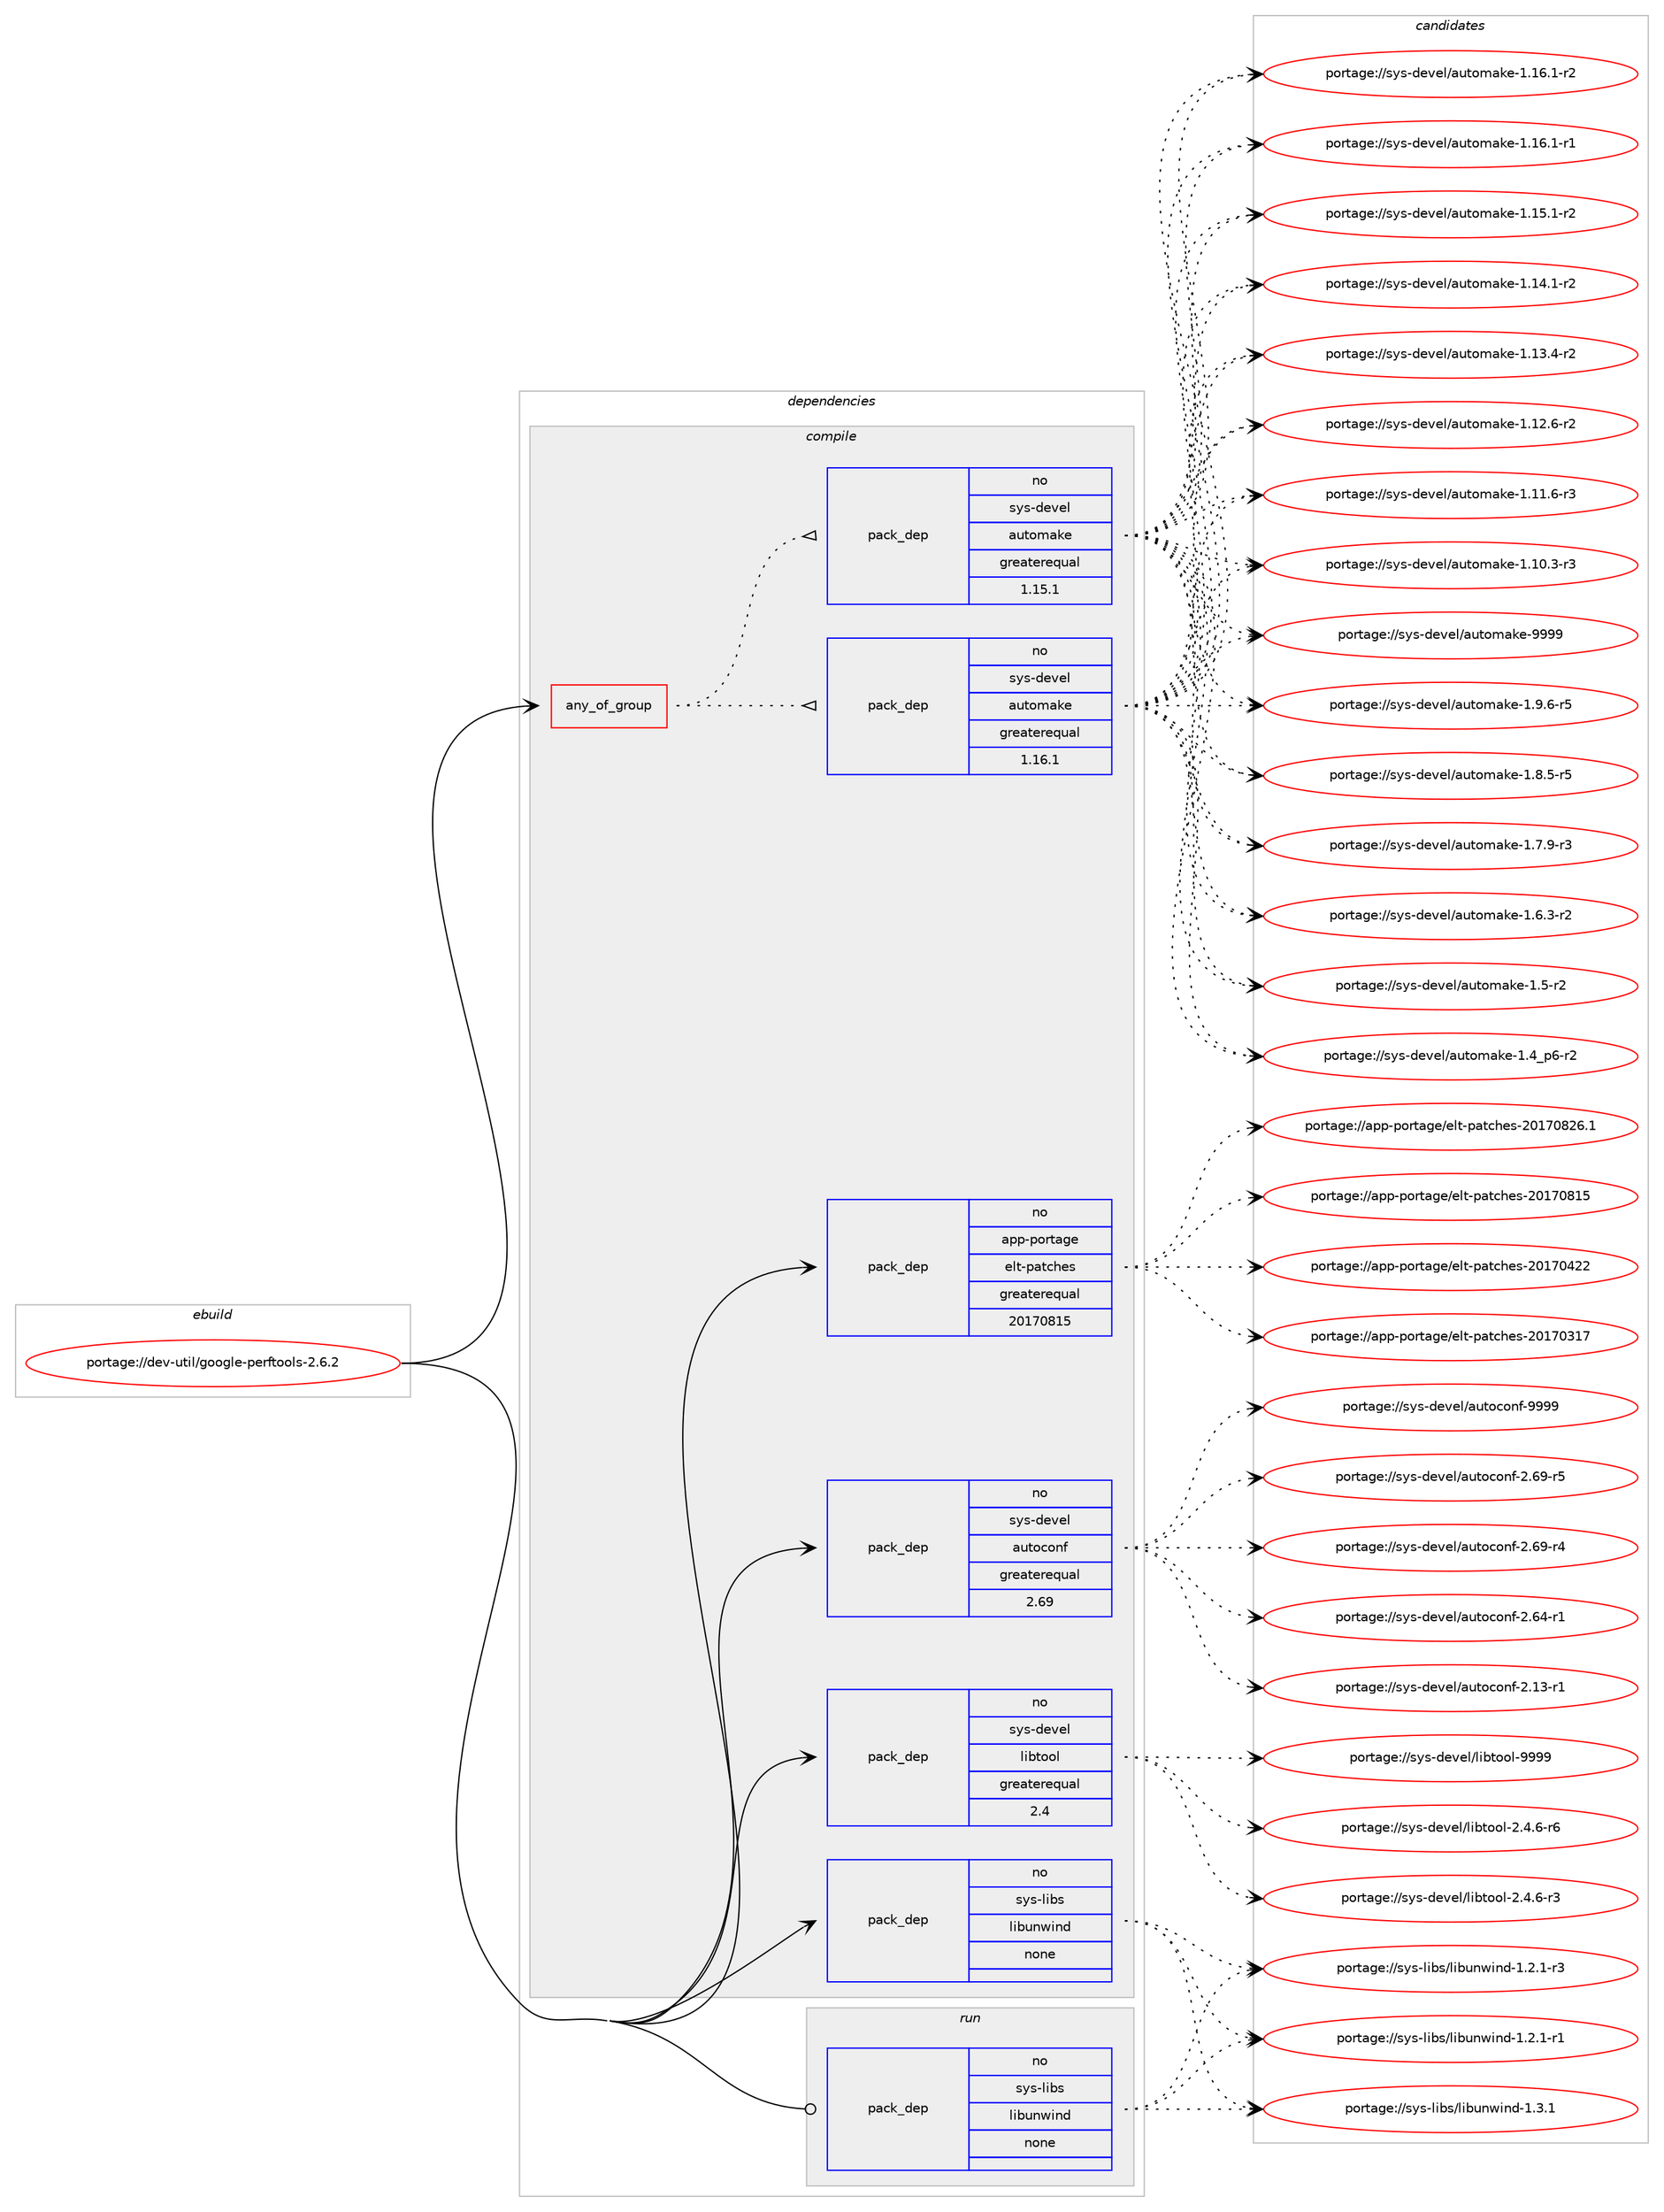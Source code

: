 digraph prolog {

# *************
# Graph options
# *************

newrank=true;
concentrate=true;
compound=true;
graph [rankdir=LR,fontname=Helvetica,fontsize=10,ranksep=1.5];#, ranksep=2.5, nodesep=0.2];
edge  [arrowhead=vee];
node  [fontname=Helvetica,fontsize=10];

# **********
# The ebuild
# **********

subgraph cluster_leftcol {
color=gray;
label=<<i>ebuild</i>>;
id [label="portage://dev-util/google-perftools-2.6.2", color=red, width=4, href="../dev-util/google-perftools-2.6.2.svg"];
}

# ****************
# The dependencies
# ****************

subgraph cluster_midcol {
color=gray;
label=<<i>dependencies</i>>;
subgraph cluster_compile {
fillcolor="#eeeeee";
style=filled;
label=<<i>compile</i>>;
subgraph any4426 {
dependency301131 [label=<<TABLE BORDER="0" CELLBORDER="1" CELLSPACING="0" CELLPADDING="4"><TR><TD CELLPADDING="10">any_of_group</TD></TR></TABLE>>, shape=none, color=red];subgraph pack234138 {
dependency301132 [label=<<TABLE BORDER="0" CELLBORDER="1" CELLSPACING="0" CELLPADDING="4" WIDTH="220"><TR><TD ROWSPAN="6" CELLPADDING="30">pack_dep</TD></TR><TR><TD WIDTH="110">no</TD></TR><TR><TD>sys-devel</TD></TR><TR><TD>automake</TD></TR><TR><TD>greaterequal</TD></TR><TR><TD>1.16.1</TD></TR></TABLE>>, shape=none, color=blue];
}
dependency301131:e -> dependency301132:w [weight=20,style="dotted",arrowhead="oinv"];
subgraph pack234139 {
dependency301133 [label=<<TABLE BORDER="0" CELLBORDER="1" CELLSPACING="0" CELLPADDING="4" WIDTH="220"><TR><TD ROWSPAN="6" CELLPADDING="30">pack_dep</TD></TR><TR><TD WIDTH="110">no</TD></TR><TR><TD>sys-devel</TD></TR><TR><TD>automake</TD></TR><TR><TD>greaterequal</TD></TR><TR><TD>1.15.1</TD></TR></TABLE>>, shape=none, color=blue];
}
dependency301131:e -> dependency301133:w [weight=20,style="dotted",arrowhead="oinv"];
}
id:e -> dependency301131:w [weight=20,style="solid",arrowhead="vee"];
subgraph pack234140 {
dependency301134 [label=<<TABLE BORDER="0" CELLBORDER="1" CELLSPACING="0" CELLPADDING="4" WIDTH="220"><TR><TD ROWSPAN="6" CELLPADDING="30">pack_dep</TD></TR><TR><TD WIDTH="110">no</TD></TR><TR><TD>app-portage</TD></TR><TR><TD>elt-patches</TD></TR><TR><TD>greaterequal</TD></TR><TR><TD>20170815</TD></TR></TABLE>>, shape=none, color=blue];
}
id:e -> dependency301134:w [weight=20,style="solid",arrowhead="vee"];
subgraph pack234141 {
dependency301135 [label=<<TABLE BORDER="0" CELLBORDER="1" CELLSPACING="0" CELLPADDING="4" WIDTH="220"><TR><TD ROWSPAN="6" CELLPADDING="30">pack_dep</TD></TR><TR><TD WIDTH="110">no</TD></TR><TR><TD>sys-devel</TD></TR><TR><TD>autoconf</TD></TR><TR><TD>greaterequal</TD></TR><TR><TD>2.69</TD></TR></TABLE>>, shape=none, color=blue];
}
id:e -> dependency301135:w [weight=20,style="solid",arrowhead="vee"];
subgraph pack234142 {
dependency301136 [label=<<TABLE BORDER="0" CELLBORDER="1" CELLSPACING="0" CELLPADDING="4" WIDTH="220"><TR><TD ROWSPAN="6" CELLPADDING="30">pack_dep</TD></TR><TR><TD WIDTH="110">no</TD></TR><TR><TD>sys-devel</TD></TR><TR><TD>libtool</TD></TR><TR><TD>greaterequal</TD></TR><TR><TD>2.4</TD></TR></TABLE>>, shape=none, color=blue];
}
id:e -> dependency301136:w [weight=20,style="solid",arrowhead="vee"];
subgraph pack234143 {
dependency301137 [label=<<TABLE BORDER="0" CELLBORDER="1" CELLSPACING="0" CELLPADDING="4" WIDTH="220"><TR><TD ROWSPAN="6" CELLPADDING="30">pack_dep</TD></TR><TR><TD WIDTH="110">no</TD></TR><TR><TD>sys-libs</TD></TR><TR><TD>libunwind</TD></TR><TR><TD>none</TD></TR><TR><TD></TD></TR></TABLE>>, shape=none, color=blue];
}
id:e -> dependency301137:w [weight=20,style="solid",arrowhead="vee"];
}
subgraph cluster_compileandrun {
fillcolor="#eeeeee";
style=filled;
label=<<i>compile and run</i>>;
}
subgraph cluster_run {
fillcolor="#eeeeee";
style=filled;
label=<<i>run</i>>;
subgraph pack234144 {
dependency301138 [label=<<TABLE BORDER="0" CELLBORDER="1" CELLSPACING="0" CELLPADDING="4" WIDTH="220"><TR><TD ROWSPAN="6" CELLPADDING="30">pack_dep</TD></TR><TR><TD WIDTH="110">no</TD></TR><TR><TD>sys-libs</TD></TR><TR><TD>libunwind</TD></TR><TR><TD>none</TD></TR><TR><TD></TD></TR></TABLE>>, shape=none, color=blue];
}
id:e -> dependency301138:w [weight=20,style="solid",arrowhead="odot"];
}
}

# **************
# The candidates
# **************

subgraph cluster_choices {
rank=same;
color=gray;
label=<<i>candidates</i>>;

subgraph choice234138 {
color=black;
nodesep=1;
choice115121115451001011181011084797117116111109971071014557575757 [label="portage://sys-devel/automake-9999", color=red, width=4,href="../sys-devel/automake-9999.svg"];
choice115121115451001011181011084797117116111109971071014549465746544511453 [label="portage://sys-devel/automake-1.9.6-r5", color=red, width=4,href="../sys-devel/automake-1.9.6-r5.svg"];
choice115121115451001011181011084797117116111109971071014549465646534511453 [label="portage://sys-devel/automake-1.8.5-r5", color=red, width=4,href="../sys-devel/automake-1.8.5-r5.svg"];
choice115121115451001011181011084797117116111109971071014549465546574511451 [label="portage://sys-devel/automake-1.7.9-r3", color=red, width=4,href="../sys-devel/automake-1.7.9-r3.svg"];
choice115121115451001011181011084797117116111109971071014549465446514511450 [label="portage://sys-devel/automake-1.6.3-r2", color=red, width=4,href="../sys-devel/automake-1.6.3-r2.svg"];
choice11512111545100101118101108479711711611110997107101454946534511450 [label="portage://sys-devel/automake-1.5-r2", color=red, width=4,href="../sys-devel/automake-1.5-r2.svg"];
choice115121115451001011181011084797117116111109971071014549465295112544511450 [label="portage://sys-devel/automake-1.4_p6-r2", color=red, width=4,href="../sys-devel/automake-1.4_p6-r2.svg"];
choice11512111545100101118101108479711711611110997107101454946495446494511450 [label="portage://sys-devel/automake-1.16.1-r2", color=red, width=4,href="../sys-devel/automake-1.16.1-r2.svg"];
choice11512111545100101118101108479711711611110997107101454946495446494511449 [label="portage://sys-devel/automake-1.16.1-r1", color=red, width=4,href="../sys-devel/automake-1.16.1-r1.svg"];
choice11512111545100101118101108479711711611110997107101454946495346494511450 [label="portage://sys-devel/automake-1.15.1-r2", color=red, width=4,href="../sys-devel/automake-1.15.1-r2.svg"];
choice11512111545100101118101108479711711611110997107101454946495246494511450 [label="portage://sys-devel/automake-1.14.1-r2", color=red, width=4,href="../sys-devel/automake-1.14.1-r2.svg"];
choice11512111545100101118101108479711711611110997107101454946495146524511450 [label="portage://sys-devel/automake-1.13.4-r2", color=red, width=4,href="../sys-devel/automake-1.13.4-r2.svg"];
choice11512111545100101118101108479711711611110997107101454946495046544511450 [label="portage://sys-devel/automake-1.12.6-r2", color=red, width=4,href="../sys-devel/automake-1.12.6-r2.svg"];
choice11512111545100101118101108479711711611110997107101454946494946544511451 [label="portage://sys-devel/automake-1.11.6-r3", color=red, width=4,href="../sys-devel/automake-1.11.6-r3.svg"];
choice11512111545100101118101108479711711611110997107101454946494846514511451 [label="portage://sys-devel/automake-1.10.3-r3", color=red, width=4,href="../sys-devel/automake-1.10.3-r3.svg"];
dependency301132:e -> choice115121115451001011181011084797117116111109971071014557575757:w [style=dotted,weight="100"];
dependency301132:e -> choice115121115451001011181011084797117116111109971071014549465746544511453:w [style=dotted,weight="100"];
dependency301132:e -> choice115121115451001011181011084797117116111109971071014549465646534511453:w [style=dotted,weight="100"];
dependency301132:e -> choice115121115451001011181011084797117116111109971071014549465546574511451:w [style=dotted,weight="100"];
dependency301132:e -> choice115121115451001011181011084797117116111109971071014549465446514511450:w [style=dotted,weight="100"];
dependency301132:e -> choice11512111545100101118101108479711711611110997107101454946534511450:w [style=dotted,weight="100"];
dependency301132:e -> choice115121115451001011181011084797117116111109971071014549465295112544511450:w [style=dotted,weight="100"];
dependency301132:e -> choice11512111545100101118101108479711711611110997107101454946495446494511450:w [style=dotted,weight="100"];
dependency301132:e -> choice11512111545100101118101108479711711611110997107101454946495446494511449:w [style=dotted,weight="100"];
dependency301132:e -> choice11512111545100101118101108479711711611110997107101454946495346494511450:w [style=dotted,weight="100"];
dependency301132:e -> choice11512111545100101118101108479711711611110997107101454946495246494511450:w [style=dotted,weight="100"];
dependency301132:e -> choice11512111545100101118101108479711711611110997107101454946495146524511450:w [style=dotted,weight="100"];
dependency301132:e -> choice11512111545100101118101108479711711611110997107101454946495046544511450:w [style=dotted,weight="100"];
dependency301132:e -> choice11512111545100101118101108479711711611110997107101454946494946544511451:w [style=dotted,weight="100"];
dependency301132:e -> choice11512111545100101118101108479711711611110997107101454946494846514511451:w [style=dotted,weight="100"];
}
subgraph choice234139 {
color=black;
nodesep=1;
choice115121115451001011181011084797117116111109971071014557575757 [label="portage://sys-devel/automake-9999", color=red, width=4,href="../sys-devel/automake-9999.svg"];
choice115121115451001011181011084797117116111109971071014549465746544511453 [label="portage://sys-devel/automake-1.9.6-r5", color=red, width=4,href="../sys-devel/automake-1.9.6-r5.svg"];
choice115121115451001011181011084797117116111109971071014549465646534511453 [label="portage://sys-devel/automake-1.8.5-r5", color=red, width=4,href="../sys-devel/automake-1.8.5-r5.svg"];
choice115121115451001011181011084797117116111109971071014549465546574511451 [label="portage://sys-devel/automake-1.7.9-r3", color=red, width=4,href="../sys-devel/automake-1.7.9-r3.svg"];
choice115121115451001011181011084797117116111109971071014549465446514511450 [label="portage://sys-devel/automake-1.6.3-r2", color=red, width=4,href="../sys-devel/automake-1.6.3-r2.svg"];
choice11512111545100101118101108479711711611110997107101454946534511450 [label="portage://sys-devel/automake-1.5-r2", color=red, width=4,href="../sys-devel/automake-1.5-r2.svg"];
choice115121115451001011181011084797117116111109971071014549465295112544511450 [label="portage://sys-devel/automake-1.4_p6-r2", color=red, width=4,href="../sys-devel/automake-1.4_p6-r2.svg"];
choice11512111545100101118101108479711711611110997107101454946495446494511450 [label="portage://sys-devel/automake-1.16.1-r2", color=red, width=4,href="../sys-devel/automake-1.16.1-r2.svg"];
choice11512111545100101118101108479711711611110997107101454946495446494511449 [label="portage://sys-devel/automake-1.16.1-r1", color=red, width=4,href="../sys-devel/automake-1.16.1-r1.svg"];
choice11512111545100101118101108479711711611110997107101454946495346494511450 [label="portage://sys-devel/automake-1.15.1-r2", color=red, width=4,href="../sys-devel/automake-1.15.1-r2.svg"];
choice11512111545100101118101108479711711611110997107101454946495246494511450 [label="portage://sys-devel/automake-1.14.1-r2", color=red, width=4,href="../sys-devel/automake-1.14.1-r2.svg"];
choice11512111545100101118101108479711711611110997107101454946495146524511450 [label="portage://sys-devel/automake-1.13.4-r2", color=red, width=4,href="../sys-devel/automake-1.13.4-r2.svg"];
choice11512111545100101118101108479711711611110997107101454946495046544511450 [label="portage://sys-devel/automake-1.12.6-r2", color=red, width=4,href="../sys-devel/automake-1.12.6-r2.svg"];
choice11512111545100101118101108479711711611110997107101454946494946544511451 [label="portage://sys-devel/automake-1.11.6-r3", color=red, width=4,href="../sys-devel/automake-1.11.6-r3.svg"];
choice11512111545100101118101108479711711611110997107101454946494846514511451 [label="portage://sys-devel/automake-1.10.3-r3", color=red, width=4,href="../sys-devel/automake-1.10.3-r3.svg"];
dependency301133:e -> choice115121115451001011181011084797117116111109971071014557575757:w [style=dotted,weight="100"];
dependency301133:e -> choice115121115451001011181011084797117116111109971071014549465746544511453:w [style=dotted,weight="100"];
dependency301133:e -> choice115121115451001011181011084797117116111109971071014549465646534511453:w [style=dotted,weight="100"];
dependency301133:e -> choice115121115451001011181011084797117116111109971071014549465546574511451:w [style=dotted,weight="100"];
dependency301133:e -> choice115121115451001011181011084797117116111109971071014549465446514511450:w [style=dotted,weight="100"];
dependency301133:e -> choice11512111545100101118101108479711711611110997107101454946534511450:w [style=dotted,weight="100"];
dependency301133:e -> choice115121115451001011181011084797117116111109971071014549465295112544511450:w [style=dotted,weight="100"];
dependency301133:e -> choice11512111545100101118101108479711711611110997107101454946495446494511450:w [style=dotted,weight="100"];
dependency301133:e -> choice11512111545100101118101108479711711611110997107101454946495446494511449:w [style=dotted,weight="100"];
dependency301133:e -> choice11512111545100101118101108479711711611110997107101454946495346494511450:w [style=dotted,weight="100"];
dependency301133:e -> choice11512111545100101118101108479711711611110997107101454946495246494511450:w [style=dotted,weight="100"];
dependency301133:e -> choice11512111545100101118101108479711711611110997107101454946495146524511450:w [style=dotted,weight="100"];
dependency301133:e -> choice11512111545100101118101108479711711611110997107101454946495046544511450:w [style=dotted,weight="100"];
dependency301133:e -> choice11512111545100101118101108479711711611110997107101454946494946544511451:w [style=dotted,weight="100"];
dependency301133:e -> choice11512111545100101118101108479711711611110997107101454946494846514511451:w [style=dotted,weight="100"];
}
subgraph choice234140 {
color=black;
nodesep=1;
choice971121124511211111411697103101471011081164511297116991041011154550484955485650544649 [label="portage://app-portage/elt-patches-20170826.1", color=red, width=4,href="../app-portage/elt-patches-20170826.1.svg"];
choice97112112451121111141169710310147101108116451129711699104101115455048495548564953 [label="portage://app-portage/elt-patches-20170815", color=red, width=4,href="../app-portage/elt-patches-20170815.svg"];
choice97112112451121111141169710310147101108116451129711699104101115455048495548525050 [label="portage://app-portage/elt-patches-20170422", color=red, width=4,href="../app-portage/elt-patches-20170422.svg"];
choice97112112451121111141169710310147101108116451129711699104101115455048495548514955 [label="portage://app-portage/elt-patches-20170317", color=red, width=4,href="../app-portage/elt-patches-20170317.svg"];
dependency301134:e -> choice971121124511211111411697103101471011081164511297116991041011154550484955485650544649:w [style=dotted,weight="100"];
dependency301134:e -> choice97112112451121111141169710310147101108116451129711699104101115455048495548564953:w [style=dotted,weight="100"];
dependency301134:e -> choice97112112451121111141169710310147101108116451129711699104101115455048495548525050:w [style=dotted,weight="100"];
dependency301134:e -> choice97112112451121111141169710310147101108116451129711699104101115455048495548514955:w [style=dotted,weight="100"];
}
subgraph choice234141 {
color=black;
nodesep=1;
choice115121115451001011181011084797117116111991111101024557575757 [label="portage://sys-devel/autoconf-9999", color=red, width=4,href="../sys-devel/autoconf-9999.svg"];
choice1151211154510010111810110847971171161119911111010245504654574511453 [label="portage://sys-devel/autoconf-2.69-r5", color=red, width=4,href="../sys-devel/autoconf-2.69-r5.svg"];
choice1151211154510010111810110847971171161119911111010245504654574511452 [label="portage://sys-devel/autoconf-2.69-r4", color=red, width=4,href="../sys-devel/autoconf-2.69-r4.svg"];
choice1151211154510010111810110847971171161119911111010245504654524511449 [label="portage://sys-devel/autoconf-2.64-r1", color=red, width=4,href="../sys-devel/autoconf-2.64-r1.svg"];
choice1151211154510010111810110847971171161119911111010245504649514511449 [label="portage://sys-devel/autoconf-2.13-r1", color=red, width=4,href="../sys-devel/autoconf-2.13-r1.svg"];
dependency301135:e -> choice115121115451001011181011084797117116111991111101024557575757:w [style=dotted,weight="100"];
dependency301135:e -> choice1151211154510010111810110847971171161119911111010245504654574511453:w [style=dotted,weight="100"];
dependency301135:e -> choice1151211154510010111810110847971171161119911111010245504654574511452:w [style=dotted,weight="100"];
dependency301135:e -> choice1151211154510010111810110847971171161119911111010245504654524511449:w [style=dotted,weight="100"];
dependency301135:e -> choice1151211154510010111810110847971171161119911111010245504649514511449:w [style=dotted,weight="100"];
}
subgraph choice234142 {
color=black;
nodesep=1;
choice1151211154510010111810110847108105981161111111084557575757 [label="portage://sys-devel/libtool-9999", color=red, width=4,href="../sys-devel/libtool-9999.svg"];
choice1151211154510010111810110847108105981161111111084550465246544511454 [label="portage://sys-devel/libtool-2.4.6-r6", color=red, width=4,href="../sys-devel/libtool-2.4.6-r6.svg"];
choice1151211154510010111810110847108105981161111111084550465246544511451 [label="portage://sys-devel/libtool-2.4.6-r3", color=red, width=4,href="../sys-devel/libtool-2.4.6-r3.svg"];
dependency301136:e -> choice1151211154510010111810110847108105981161111111084557575757:w [style=dotted,weight="100"];
dependency301136:e -> choice1151211154510010111810110847108105981161111111084550465246544511454:w [style=dotted,weight="100"];
dependency301136:e -> choice1151211154510010111810110847108105981161111111084550465246544511451:w [style=dotted,weight="100"];
}
subgraph choice234143 {
color=black;
nodesep=1;
choice11512111545108105981154710810598117110119105110100454946514649 [label="portage://sys-libs/libunwind-1.3.1", color=red, width=4,href="../sys-libs/libunwind-1.3.1.svg"];
choice115121115451081059811547108105981171101191051101004549465046494511451 [label="portage://sys-libs/libunwind-1.2.1-r3", color=red, width=4,href="../sys-libs/libunwind-1.2.1-r3.svg"];
choice115121115451081059811547108105981171101191051101004549465046494511449 [label="portage://sys-libs/libunwind-1.2.1-r1", color=red, width=4,href="../sys-libs/libunwind-1.2.1-r1.svg"];
dependency301137:e -> choice11512111545108105981154710810598117110119105110100454946514649:w [style=dotted,weight="100"];
dependency301137:e -> choice115121115451081059811547108105981171101191051101004549465046494511451:w [style=dotted,weight="100"];
dependency301137:e -> choice115121115451081059811547108105981171101191051101004549465046494511449:w [style=dotted,weight="100"];
}
subgraph choice234144 {
color=black;
nodesep=1;
choice11512111545108105981154710810598117110119105110100454946514649 [label="portage://sys-libs/libunwind-1.3.1", color=red, width=4,href="../sys-libs/libunwind-1.3.1.svg"];
choice115121115451081059811547108105981171101191051101004549465046494511451 [label="portage://sys-libs/libunwind-1.2.1-r3", color=red, width=4,href="../sys-libs/libunwind-1.2.1-r3.svg"];
choice115121115451081059811547108105981171101191051101004549465046494511449 [label="portage://sys-libs/libunwind-1.2.1-r1", color=red, width=4,href="../sys-libs/libunwind-1.2.1-r1.svg"];
dependency301138:e -> choice11512111545108105981154710810598117110119105110100454946514649:w [style=dotted,weight="100"];
dependency301138:e -> choice115121115451081059811547108105981171101191051101004549465046494511451:w [style=dotted,weight="100"];
dependency301138:e -> choice115121115451081059811547108105981171101191051101004549465046494511449:w [style=dotted,weight="100"];
}
}

}
